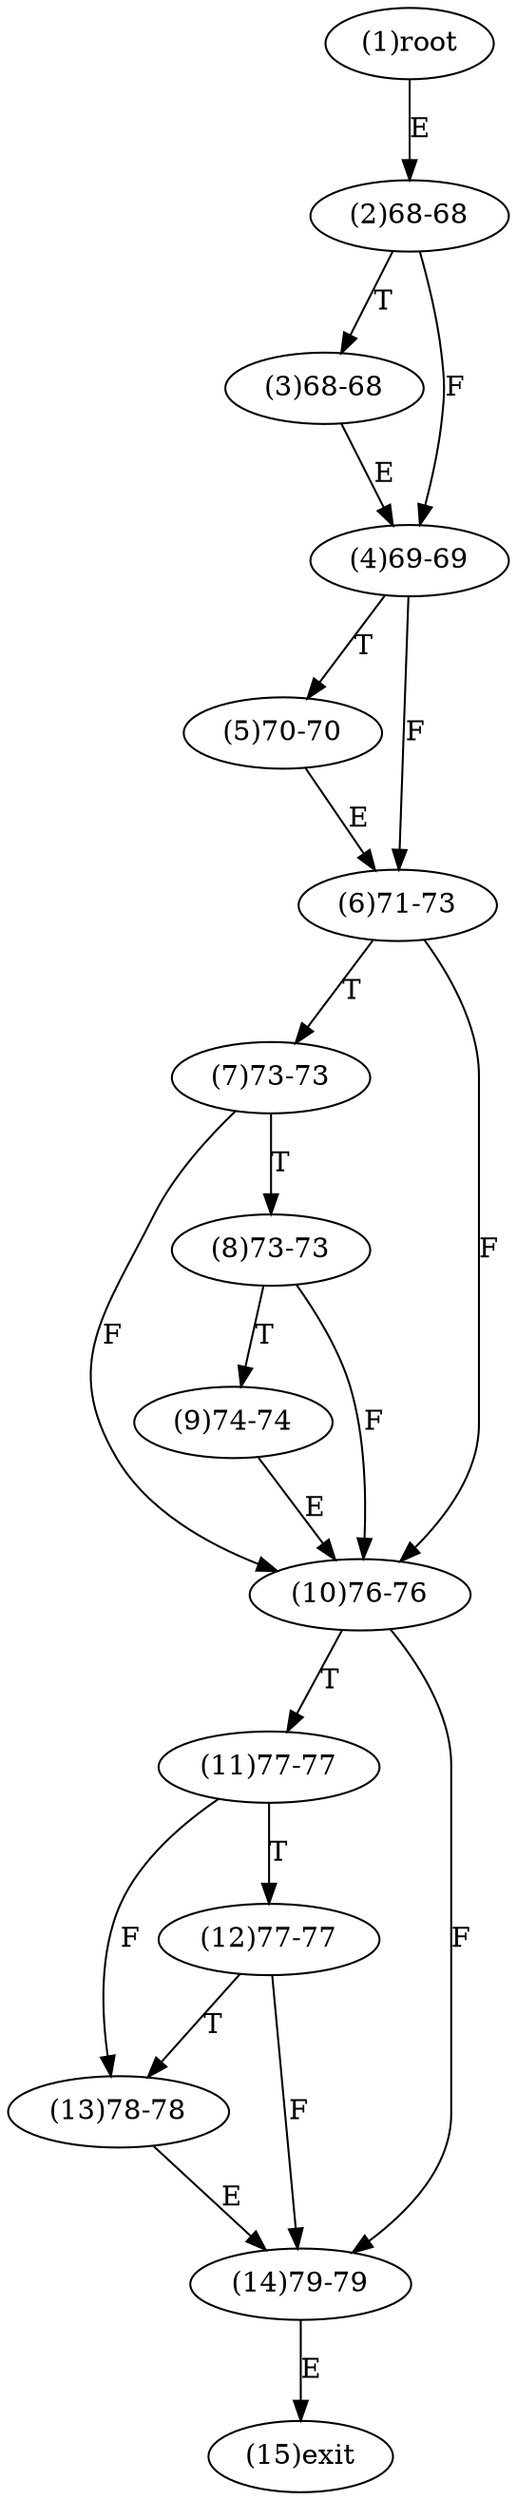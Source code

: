 digraph "" { 
1[ label="(1)root"];
2[ label="(2)68-68"];
3[ label="(3)68-68"];
4[ label="(4)69-69"];
5[ label="(5)70-70"];
6[ label="(6)71-73"];
7[ label="(7)73-73"];
8[ label="(8)73-73"];
9[ label="(9)74-74"];
10[ label="(10)76-76"];
11[ label="(11)77-77"];
12[ label="(12)77-77"];
13[ label="(13)78-78"];
14[ label="(14)79-79"];
15[ label="(15)exit"];
1->2[ label="E"];
2->4[ label="F"];
2->3[ label="T"];
3->4[ label="E"];
4->6[ label="F"];
4->5[ label="T"];
5->6[ label="E"];
6->10[ label="F"];
6->7[ label="T"];
7->10[ label="F"];
7->8[ label="T"];
8->10[ label="F"];
8->9[ label="T"];
9->10[ label="E"];
10->14[ label="F"];
10->11[ label="T"];
11->13[ label="F"];
11->12[ label="T"];
12->14[ label="F"];
12->13[ label="T"];
13->14[ label="E"];
14->15[ label="E"];
}